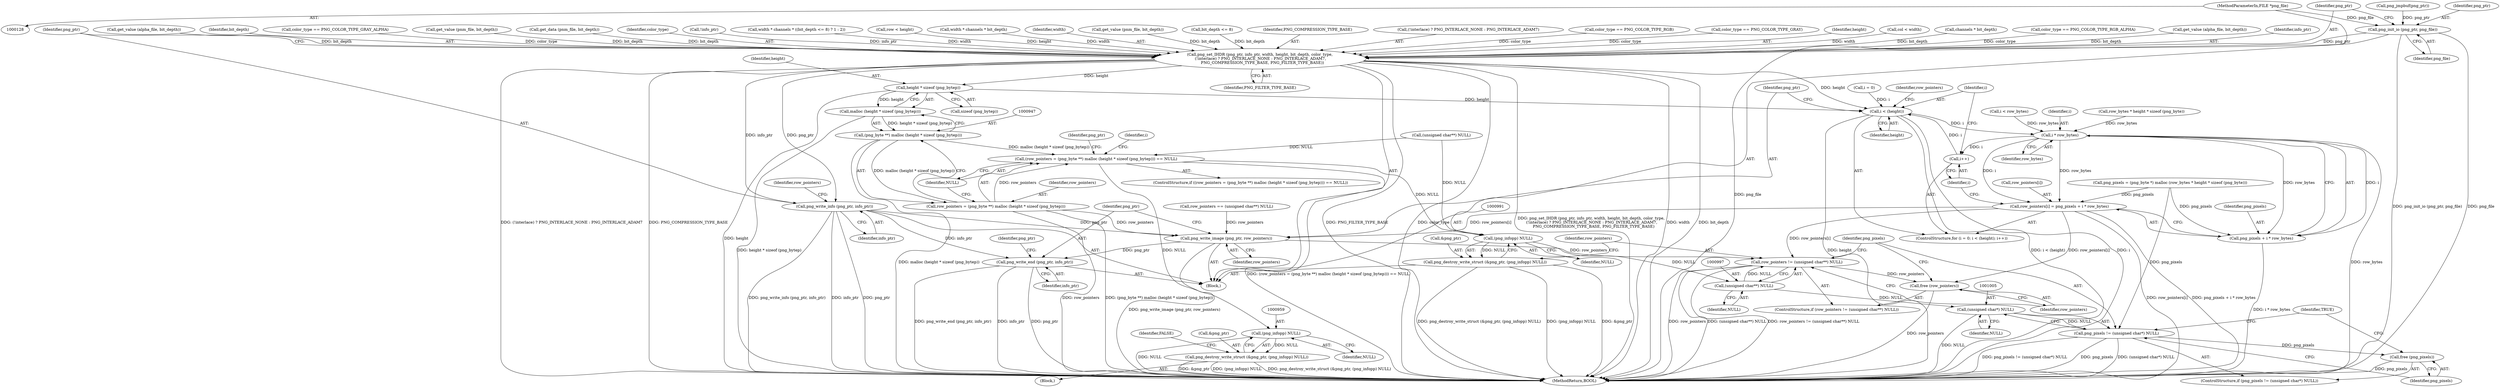 digraph "1_Android_9d4853418ab2f754c2b63e091c29c5529b8b86ca_159@pointer" {
"1000130" [label="(MethodParameterIn,FILE *png_file)"];
"1000915" [label="(Call,png_init_io (png_ptr, png_file))"];
"1000918" [label="(Call,png_set_IHDR (png_ptr, info_ptr, width, height, bit_depth, color_type,\n (!interlace) ? PNG_INTERLACE_NONE : PNG_INTERLACE_ADAM7,\n    PNG_COMPRESSION_TYPE_BASE, PNG_FILTER_TYPE_BASE))"];
"1000932" [label="(Call,png_write_info (png_ptr, info_ptr))"];
"1000981" [label="(Call,png_write_image (png_ptr, row_pointers))"];
"1000984" [label="(Call,png_write_end (png_ptr, info_ptr))"];
"1000994" [label="(Call,row_pointers != (unsigned char**) NULL)"];
"1000999" [label="(Call,free (row_pointers))"];
"1000949" [label="(Call,height * sizeof (png_bytep))"];
"1000948" [label="(Call,malloc (height * sizeof (png_bytep)))"];
"1000946" [label="(Call,(png_byte **) malloc (height * sizeof (png_bytep)))"];
"1000943" [label="(Call,(row_pointers = (png_byte **) malloc (height * sizeof (png_bytep))) == NULL)"];
"1000958" [label="(Call,(png_infopp) NULL)"];
"1000955" [label="(Call,png_destroy_write_struct (&png_ptr, (png_infopp) NULL))"];
"1000990" [label="(Call,(png_infopp) NULL)"];
"1000987" [label="(Call,png_destroy_write_struct (&png_ptr, (png_infopp) NULL))"];
"1000996" [label="(Call,(unsigned char**) NULL)"];
"1001004" [label="(Call,(unsigned char*) NULL)"];
"1001002" [label="(Call,png_pixels != (unsigned char*) NULL)"];
"1001007" [label="(Call,free (png_pixels))"];
"1000944" [label="(Call,row_pointers = (png_byte **) malloc (height * sizeof (png_bytep)))"];
"1000967" [label="(Call,i < (height))"];
"1000978" [label="(Call,i * row_bytes)"];
"1000970" [label="(Call,i++)"];
"1000972" [label="(Call,row_pointers[i] = png_pixels + i * row_bytes)"];
"1000976" [label="(Call,png_pixels + i * row_bytes)"];
"1000686" [label="(Call,bit_depth <= 8)"];
"1000930" [label="(Identifier,PNG_COMPRESSION_TYPE_BASE)"];
"1000693" [label="(Call,png_pixels = (png_byte *) malloc (row_bytes * height * sizeof (png_byte)))"];
"1000919" [label="(Identifier,png_ptr)"];
"1000960" [label="(Identifier,NULL)"];
"1000978" [label="(Call,i * row_bytes)"];
"1000925" [label="(Call,(!interlace) ? PNG_INTERLACE_NONE : PNG_INTERLACE_ADAM7)"];
"1000640" [label="(Call,color_type == PNG_COLOR_TYPE_RGB)"];
"1000932" [label="(Call,png_write_info (png_ptr, info_ptr))"];
"1000624" [label="(Call,color_type == PNG_COLOR_TYPE_GRAY)"];
"1000993" [label="(ControlStructure,if (row_pointers != (unsigned char**) NULL))"];
"1000727" [label="(Call,i < row_bytes)"];
"1000922" [label="(Identifier,height)"];
"1000990" [label="(Call,(png_infopp) NULL)"];
"1000963" [label="(ControlStructure,for (i = 0; i < (height); i++))"];
"1000904" [label="(Call,png_jmpbuf(png_ptr))"];
"1000950" [label="(Identifier,height)"];
"1000949" [label="(Call,height * sizeof (png_bytep))"];
"1000937" [label="(Identifier,row_pointers)"];
"1000944" [label="(Call,row_pointers = (png_byte **) malloc (height * sizeof (png_bytep)))"];
"1000999" [label="(Call,free (row_pointers))"];
"1001000" [label="(Identifier,row_pointers)"];
"1000934" [label="(Identifier,info_ptr)"];
"1001007" [label="(Call,free (png_pixels))"];
"1000968" [label="(Identifier,i)"];
"1000977" [label="(Identifier,png_pixels)"];
"1000971" [label="(Identifier,i)"];
"1001011" [label="(MethodReturn,BOOL)"];
"1000970" [label="(Call,i++)"];
"1000972" [label="(Call,row_pointers[i] = png_pixels + i * row_bytes)"];
"1000955" [label="(Call,png_destroy_write_struct (&png_ptr, (png_infopp) NULL))"];
"1000933" [label="(Identifier,png_ptr)"];
"1000974" [label="(Identifier,row_pointers)"];
"1000982" [label="(Identifier,png_ptr)"];
"1000987" [label="(Call,png_destroy_write_struct (&png_ptr, (png_infopp) NULL))"];
"1000981" [label="(Call,png_write_image (png_ptr, row_pointers))"];
"1000745" [label="(Call,col < width)"];
"1001002" [label="(Call,png_pixels != (unsigned char*) NULL)"];
"1000673" [label="(Call,channels * bit_depth)"];
"1000983" [label="(Identifier,row_pointers)"];
"1000942" [label="(ControlStructure,if ((row_pointers = (png_byte **) malloc (height * sizeof (png_bytep))) == NULL))"];
"1000998" [label="(Identifier,NULL)"];
"1000915" [label="(Call,png_init_io (png_ptr, png_file))"];
"1000648" [label="(Call,color_type == PNG_COLOR_TYPE_RGB_ALPHA)"];
"1000945" [label="(Identifier,row_pointers)"];
"1000134" [label="(Block,)"];
"1000995" [label="(Identifier,row_pointers)"];
"1001006" [label="(Identifier,NULL)"];
"1000965" [label="(Identifier,i)"];
"1000841" [label="(Call,get_value (alpha_file, bit_depth))"];
"1000980" [label="(Identifier,row_bytes)"];
"1000976" [label="(Call,png_pixels + i * row_bytes)"];
"1000979" [label="(Identifier,i)"];
"1000946" [label="(Call,(png_byte **) malloc (height * sizeof (png_bytep)))"];
"1000920" [label="(Identifier,info_ptr)"];
"1000698" [label="(Call,row_bytes * height * sizeof (png_byte))"];
"1001008" [label="(Identifier,png_pixels)"];
"1000989" [label="(Identifier,png_ptr)"];
"1000948" [label="(Call,malloc (height * sizeof (png_bytep)))"];
"1000834" [label="(Call,get_value (alpha_file, bit_depth))"];
"1000986" [label="(Identifier,info_ptr)"];
"1000967" [label="(Call,i < (height))"];
"1000953" [label="(Identifier,NULL)"];
"1000951" [label="(Call,sizeof (png_bytep))"];
"1000992" [label="(Identifier,NULL)"];
"1000923" [label="(Identifier,bit_depth)"];
"1000632" [label="(Call,color_type == PNG_COLOR_TYPE_GRAY_ALPHA)"];
"1000788" [label="(Call,get_value (pnm_file, bit_depth))"];
"1000769" [label="(Call,get_data (pnm_file, bit_depth))"];
"1000924" [label="(Identifier,color_type)"];
"1000918" [label="(Call,png_set_IHDR (png_ptr, info_ptr, width, height, bit_depth, color_type,\n (!interlace) ? PNG_INTERLACE_NONE : PNG_INTERLACE_ADAM7,\n    PNG_COMPRESSION_TYPE_BASE, PNG_FILTER_TYPE_BASE))"];
"1000882" [label="(Call,!info_ptr)"];
"1001001" [label="(ControlStructure,if (png_pixels != (unsigned char*) NULL))"];
"1000988" [label="(Call,&png_ptr)"];
"1000916" [label="(Identifier,png_ptr)"];
"1000943" [label="(Call,(row_pointers = (png_byte **) malloc (height * sizeof (png_bytep))) == NULL)"];
"1000130" [label="(MethodParameterIn,FILE *png_file)"];
"1000681" [label="(Call,width * channels * ((bit_depth <= 8) ? 1 : 2))"];
"1000985" [label="(Identifier,png_ptr)"];
"1001010" [label="(Identifier,TRUE)"];
"1000958" [label="(Call,(png_infopp) NULL)"];
"1000984" [label="(Call,png_write_end (png_ptr, info_ptr))"];
"1000714" [label="(Call,row < height)"];
"1000964" [label="(Call,i = 0)"];
"1000936" [label="(Call,row_pointers == (unsigned char**) NULL)"];
"1000973" [label="(Call,row_pointers[i])"];
"1000962" [label="(Identifier,FALSE)"];
"1001003" [label="(Identifier,png_pixels)"];
"1000917" [label="(Identifier,png_file)"];
"1000671" [label="(Call,width * channels * bit_depth)"];
"1000957" [label="(Identifier,png_ptr)"];
"1000931" [label="(Identifier,PNG_FILTER_TYPE_BASE)"];
"1000996" [label="(Call,(unsigned char**) NULL)"];
"1000994" [label="(Call,row_pointers != (unsigned char**) NULL)"];
"1000954" [label="(Block,)"];
"1000938" [label="(Call,(unsigned char**) NULL)"];
"1000921" [label="(Identifier,width)"];
"1000956" [label="(Call,&png_ptr)"];
"1000969" [label="(Identifier,height)"];
"1000781" [label="(Call,get_value (pnm_file, bit_depth))"];
"1001004" [label="(Call,(unsigned char*) NULL)"];
"1000130" -> "1000128"  [label="AST: "];
"1000130" -> "1001011"  [label="DDG: png_file"];
"1000130" -> "1000915"  [label="DDG: png_file"];
"1000915" -> "1000134"  [label="AST: "];
"1000915" -> "1000917"  [label="CFG: "];
"1000916" -> "1000915"  [label="AST: "];
"1000917" -> "1000915"  [label="AST: "];
"1000919" -> "1000915"  [label="CFG: "];
"1000915" -> "1001011"  [label="DDG: png_init_io (png_ptr, png_file)"];
"1000915" -> "1001011"  [label="DDG: png_file"];
"1000904" -> "1000915"  [label="DDG: png_ptr"];
"1000915" -> "1000918"  [label="DDG: png_ptr"];
"1000918" -> "1000134"  [label="AST: "];
"1000918" -> "1000931"  [label="CFG: "];
"1000919" -> "1000918"  [label="AST: "];
"1000920" -> "1000918"  [label="AST: "];
"1000921" -> "1000918"  [label="AST: "];
"1000922" -> "1000918"  [label="AST: "];
"1000923" -> "1000918"  [label="AST: "];
"1000924" -> "1000918"  [label="AST: "];
"1000925" -> "1000918"  [label="AST: "];
"1000930" -> "1000918"  [label="AST: "];
"1000931" -> "1000918"  [label="AST: "];
"1000933" -> "1000918"  [label="CFG: "];
"1000918" -> "1001011"  [label="DDG: png_set_IHDR (png_ptr, info_ptr, width, height, bit_depth, color_type,\n (!interlace) ? PNG_INTERLACE_NONE : PNG_INTERLACE_ADAM7,\n    PNG_COMPRESSION_TYPE_BASE, PNG_FILTER_TYPE_BASE)"];
"1000918" -> "1001011"  [label="DDG: width"];
"1000918" -> "1001011"  [label="DDG: (!interlace) ? PNG_INTERLACE_NONE : PNG_INTERLACE_ADAM7"];
"1000918" -> "1001011"  [label="DDG: bit_depth"];
"1000918" -> "1001011"  [label="DDG: PNG_COMPRESSION_TYPE_BASE"];
"1000918" -> "1001011"  [label="DDG: PNG_FILTER_TYPE_BASE"];
"1000918" -> "1001011"  [label="DDG: color_type"];
"1000882" -> "1000918"  [label="DDG: info_ptr"];
"1000681" -> "1000918"  [label="DDG: width"];
"1000745" -> "1000918"  [label="DDG: width"];
"1000671" -> "1000918"  [label="DDG: width"];
"1000714" -> "1000918"  [label="DDG: height"];
"1000841" -> "1000918"  [label="DDG: bit_depth"];
"1000781" -> "1000918"  [label="DDG: bit_depth"];
"1000788" -> "1000918"  [label="DDG: bit_depth"];
"1000673" -> "1000918"  [label="DDG: bit_depth"];
"1000686" -> "1000918"  [label="DDG: bit_depth"];
"1000834" -> "1000918"  [label="DDG: bit_depth"];
"1000769" -> "1000918"  [label="DDG: bit_depth"];
"1000640" -> "1000918"  [label="DDG: color_type"];
"1000632" -> "1000918"  [label="DDG: color_type"];
"1000624" -> "1000918"  [label="DDG: color_type"];
"1000648" -> "1000918"  [label="DDG: color_type"];
"1000918" -> "1000932"  [label="DDG: png_ptr"];
"1000918" -> "1000932"  [label="DDG: info_ptr"];
"1000918" -> "1000949"  [label="DDG: height"];
"1000918" -> "1000967"  [label="DDG: height"];
"1000932" -> "1000134"  [label="AST: "];
"1000932" -> "1000934"  [label="CFG: "];
"1000933" -> "1000932"  [label="AST: "];
"1000934" -> "1000932"  [label="AST: "];
"1000937" -> "1000932"  [label="CFG: "];
"1000932" -> "1001011"  [label="DDG: info_ptr"];
"1000932" -> "1001011"  [label="DDG: png_ptr"];
"1000932" -> "1001011"  [label="DDG: png_write_info (png_ptr, info_ptr)"];
"1000932" -> "1000981"  [label="DDG: png_ptr"];
"1000932" -> "1000984"  [label="DDG: info_ptr"];
"1000981" -> "1000134"  [label="AST: "];
"1000981" -> "1000983"  [label="CFG: "];
"1000982" -> "1000981"  [label="AST: "];
"1000983" -> "1000981"  [label="AST: "];
"1000985" -> "1000981"  [label="CFG: "];
"1000981" -> "1001011"  [label="DDG: png_write_image (png_ptr, row_pointers)"];
"1000936" -> "1000981"  [label="DDG: row_pointers"];
"1000972" -> "1000981"  [label="DDG: row_pointers[i]"];
"1000944" -> "1000981"  [label="DDG: row_pointers"];
"1000981" -> "1000984"  [label="DDG: png_ptr"];
"1000981" -> "1000994"  [label="DDG: row_pointers"];
"1000984" -> "1000134"  [label="AST: "];
"1000984" -> "1000986"  [label="CFG: "];
"1000985" -> "1000984"  [label="AST: "];
"1000986" -> "1000984"  [label="AST: "];
"1000989" -> "1000984"  [label="CFG: "];
"1000984" -> "1001011"  [label="DDG: png_write_end (png_ptr, info_ptr)"];
"1000984" -> "1001011"  [label="DDG: info_ptr"];
"1000984" -> "1001011"  [label="DDG: png_ptr"];
"1000994" -> "1000993"  [label="AST: "];
"1000994" -> "1000996"  [label="CFG: "];
"1000995" -> "1000994"  [label="AST: "];
"1000996" -> "1000994"  [label="AST: "];
"1001000" -> "1000994"  [label="CFG: "];
"1001003" -> "1000994"  [label="CFG: "];
"1000994" -> "1001011"  [label="DDG: (unsigned char**) NULL"];
"1000994" -> "1001011"  [label="DDG: row_pointers != (unsigned char**) NULL"];
"1000994" -> "1001011"  [label="DDG: row_pointers"];
"1000972" -> "1000994"  [label="DDG: row_pointers[i]"];
"1000996" -> "1000994"  [label="DDG: NULL"];
"1000994" -> "1000999"  [label="DDG: row_pointers"];
"1000999" -> "1000993"  [label="AST: "];
"1000999" -> "1001000"  [label="CFG: "];
"1001000" -> "1000999"  [label="AST: "];
"1001003" -> "1000999"  [label="CFG: "];
"1000999" -> "1001011"  [label="DDG: row_pointers"];
"1000972" -> "1000999"  [label="DDG: row_pointers[i]"];
"1000949" -> "1000948"  [label="AST: "];
"1000949" -> "1000951"  [label="CFG: "];
"1000950" -> "1000949"  [label="AST: "];
"1000951" -> "1000949"  [label="AST: "];
"1000948" -> "1000949"  [label="CFG: "];
"1000949" -> "1001011"  [label="DDG: height"];
"1000949" -> "1000948"  [label="DDG: height"];
"1000949" -> "1000967"  [label="DDG: height"];
"1000948" -> "1000946"  [label="AST: "];
"1000946" -> "1000948"  [label="CFG: "];
"1000948" -> "1001011"  [label="DDG: height * sizeof (png_bytep)"];
"1000948" -> "1000946"  [label="DDG: height * sizeof (png_bytep)"];
"1000946" -> "1000944"  [label="AST: "];
"1000947" -> "1000946"  [label="AST: "];
"1000944" -> "1000946"  [label="CFG: "];
"1000946" -> "1001011"  [label="DDG: malloc (height * sizeof (png_bytep))"];
"1000946" -> "1000943"  [label="DDG: malloc (height * sizeof (png_bytep))"];
"1000946" -> "1000944"  [label="DDG: malloc (height * sizeof (png_bytep))"];
"1000943" -> "1000942"  [label="AST: "];
"1000943" -> "1000953"  [label="CFG: "];
"1000944" -> "1000943"  [label="AST: "];
"1000953" -> "1000943"  [label="AST: "];
"1000957" -> "1000943"  [label="CFG: "];
"1000965" -> "1000943"  [label="CFG: "];
"1000943" -> "1001011"  [label="DDG: (row_pointers = (png_byte **) malloc (height * sizeof (png_bytep))) == NULL"];
"1000944" -> "1000943"  [label="DDG: row_pointers"];
"1000938" -> "1000943"  [label="DDG: NULL"];
"1000943" -> "1000958"  [label="DDG: NULL"];
"1000943" -> "1000990"  [label="DDG: NULL"];
"1000958" -> "1000955"  [label="AST: "];
"1000958" -> "1000960"  [label="CFG: "];
"1000959" -> "1000958"  [label="AST: "];
"1000960" -> "1000958"  [label="AST: "];
"1000955" -> "1000958"  [label="CFG: "];
"1000958" -> "1001011"  [label="DDG: NULL"];
"1000958" -> "1000955"  [label="DDG: NULL"];
"1000955" -> "1000954"  [label="AST: "];
"1000956" -> "1000955"  [label="AST: "];
"1000962" -> "1000955"  [label="CFG: "];
"1000955" -> "1001011"  [label="DDG: (png_infopp) NULL"];
"1000955" -> "1001011"  [label="DDG: png_destroy_write_struct (&png_ptr, (png_infopp) NULL)"];
"1000955" -> "1001011"  [label="DDG: &png_ptr"];
"1000990" -> "1000987"  [label="AST: "];
"1000990" -> "1000992"  [label="CFG: "];
"1000991" -> "1000990"  [label="AST: "];
"1000992" -> "1000990"  [label="AST: "];
"1000987" -> "1000990"  [label="CFG: "];
"1000990" -> "1000987"  [label="DDG: NULL"];
"1000938" -> "1000990"  [label="DDG: NULL"];
"1000990" -> "1000996"  [label="DDG: NULL"];
"1000987" -> "1000134"  [label="AST: "];
"1000988" -> "1000987"  [label="AST: "];
"1000995" -> "1000987"  [label="CFG: "];
"1000987" -> "1001011"  [label="DDG: &png_ptr"];
"1000987" -> "1001011"  [label="DDG: png_destroy_write_struct (&png_ptr, (png_infopp) NULL)"];
"1000987" -> "1001011"  [label="DDG: (png_infopp) NULL"];
"1000996" -> "1000998"  [label="CFG: "];
"1000997" -> "1000996"  [label="AST: "];
"1000998" -> "1000996"  [label="AST: "];
"1000996" -> "1001004"  [label="DDG: NULL"];
"1001004" -> "1001002"  [label="AST: "];
"1001004" -> "1001006"  [label="CFG: "];
"1001005" -> "1001004"  [label="AST: "];
"1001006" -> "1001004"  [label="AST: "];
"1001002" -> "1001004"  [label="CFG: "];
"1001004" -> "1001011"  [label="DDG: NULL"];
"1001004" -> "1001002"  [label="DDG: NULL"];
"1001002" -> "1001001"  [label="AST: "];
"1001003" -> "1001002"  [label="AST: "];
"1001008" -> "1001002"  [label="CFG: "];
"1001010" -> "1001002"  [label="CFG: "];
"1001002" -> "1001011"  [label="DDG: png_pixels"];
"1001002" -> "1001011"  [label="DDG: (unsigned char*) NULL"];
"1001002" -> "1001011"  [label="DDG: png_pixels != (unsigned char*) NULL"];
"1000693" -> "1001002"  [label="DDG: png_pixels"];
"1001002" -> "1001007"  [label="DDG: png_pixels"];
"1001007" -> "1001001"  [label="AST: "];
"1001007" -> "1001008"  [label="CFG: "];
"1001008" -> "1001007"  [label="AST: "];
"1001010" -> "1001007"  [label="CFG: "];
"1001007" -> "1001011"  [label="DDG: png_pixels"];
"1000945" -> "1000944"  [label="AST: "];
"1000953" -> "1000944"  [label="CFG: "];
"1000944" -> "1001011"  [label="DDG: (png_byte **) malloc (height * sizeof (png_bytep))"];
"1000944" -> "1001011"  [label="DDG: row_pointers"];
"1000967" -> "1000963"  [label="AST: "];
"1000967" -> "1000969"  [label="CFG: "];
"1000968" -> "1000967"  [label="AST: "];
"1000969" -> "1000967"  [label="AST: "];
"1000974" -> "1000967"  [label="CFG: "];
"1000982" -> "1000967"  [label="CFG: "];
"1000967" -> "1001011"  [label="DDG: height"];
"1000967" -> "1001011"  [label="DDG: i < (height)"];
"1000967" -> "1001011"  [label="DDG: i"];
"1000964" -> "1000967"  [label="DDG: i"];
"1000970" -> "1000967"  [label="DDG: i"];
"1000967" -> "1000978"  [label="DDG: i"];
"1000978" -> "1000976"  [label="AST: "];
"1000978" -> "1000980"  [label="CFG: "];
"1000979" -> "1000978"  [label="AST: "];
"1000980" -> "1000978"  [label="AST: "];
"1000976" -> "1000978"  [label="CFG: "];
"1000978" -> "1001011"  [label="DDG: row_bytes"];
"1000978" -> "1000970"  [label="DDG: i"];
"1000978" -> "1000972"  [label="DDG: i"];
"1000978" -> "1000972"  [label="DDG: row_bytes"];
"1000978" -> "1000976"  [label="DDG: i"];
"1000978" -> "1000976"  [label="DDG: row_bytes"];
"1000727" -> "1000978"  [label="DDG: row_bytes"];
"1000698" -> "1000978"  [label="DDG: row_bytes"];
"1000970" -> "1000963"  [label="AST: "];
"1000970" -> "1000971"  [label="CFG: "];
"1000971" -> "1000970"  [label="AST: "];
"1000968" -> "1000970"  [label="CFG: "];
"1000972" -> "1000963"  [label="AST: "];
"1000972" -> "1000976"  [label="CFG: "];
"1000973" -> "1000972"  [label="AST: "];
"1000976" -> "1000972"  [label="AST: "];
"1000971" -> "1000972"  [label="CFG: "];
"1000972" -> "1001011"  [label="DDG: row_pointers[i]"];
"1000972" -> "1001011"  [label="DDG: png_pixels + i * row_bytes"];
"1000693" -> "1000972"  [label="DDG: png_pixels"];
"1000977" -> "1000976"  [label="AST: "];
"1000976" -> "1001011"  [label="DDG: i * row_bytes"];
"1000693" -> "1000976"  [label="DDG: png_pixels"];
}
